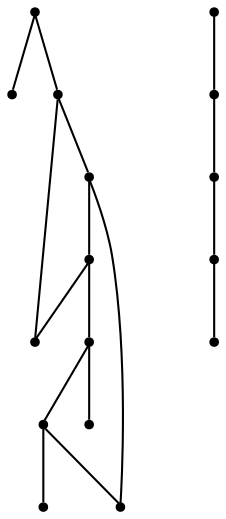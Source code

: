 graph {
  node [shape=point,comment="{\"directed\":false,\"doi\":\"10.1007/978-3-030-35802-0_3\",\"figure\":\"2 (3)\"}"]

  v0 [pos="1323.0264369627976,2237.0655144171237"]
  v1 [pos="1323.0264369627978,2130.7998879611478"]
  v2 [pos="1248.6384803451706,2237.0655144171237"]
  v3 [pos="1227.3851327327475,2237.0655144171237"]
  v4 [pos="1301.7719447588556,2166.2217634464732"]
  v5 [pos="1301.7719447588556,2192.788170060467"]
  v6 [pos="1301.7719447588556,2130.7998879611478"]
  v7 [pos="1248.6384803451708,2192.788170060467"]
  v8 [pos="1266.3496351497324,2148.365082836644"]
  v9 [pos="1266.3496351497324,2179.5029319490422"]
  v10 [pos="1266.3496351497324,2219.2088338072945"]
  v11 [pos="1340.7375917673594,2219.3545766744614"]
  v12 [pos="1227.3851327327475,2192.788170060467"]
  v13 [pos="1227.3851327327475,2166.2217634464732"]
  v14 [pos="1227.3851327327475,2130.7998879611478"]
  v15 [pos="1214.9873625226048,2148.527612840343"]

  v0 -- v1 [id="-1",pos="1323.0264369627976,2237.0655144171237 1323.0264369627978,2130.7998879611478 1323.0264369627978,2130.7998879611478 1323.0264369627978,2130.7998879611478"]
  v15 -- v8 [id="-2",pos="1214.9873625226048,2148.527612840343 1266.3496351497324,2148.365082836644 1266.3496351497324,2148.365082836644 1266.3496351497324,2148.365082836644"]
  v12 -- v13 [id="-3",pos="1227.3851327327475,2192.788170060467 1227.3851327327475,2166.2217634464732 1227.3851327327475,2166.2217634464732 1227.3851327327475,2166.2217634464732"]
  v13 -- v14 [id="-4",pos="1227.3851327327475,2166.2217634464732 1227.3851327327475,2130.7998879611478 1227.3851327327475,2130.7998879611478 1227.3851327327475,2130.7998879611478"]
  v12 -- v3 [id="-5",pos="1227.3851327327475,2192.788170060467 1227.3851327327475,2237.0655144171237 1227.3851327327475,2237.0655144171237 1227.3851327327475,2237.0655144171237"]
  v13 -- v4 [id="-6",pos="1227.3851327327475,2166.2217634464732 1301.7719447588556,2166.2217634464732 1301.7719447588556,2166.2217634464732 1301.7719447588556,2166.2217634464732"]
  v2 -- v7 [id="-7",pos="1248.6384803451706,2237.0655144171237 1248.6384803451708,2192.788170060467 1248.6384803451708,2192.788170060467 1248.6384803451708,2192.788170060467"]
  v7 -- v5 [id="-8",pos="1248.6384803451708,2192.788170060467 1301.7719447588556,2192.788170060467 1301.7719447588556,2192.788170060467 1301.7719447588556,2192.788170060467"]
  v7 -- v12 [id="-9",pos="1248.6384803451708,2192.788170060467 1227.3851327327475,2192.788170060467 1227.3851327327475,2192.788170060467 1227.3851327327475,2192.788170060467"]
  v10 -- v11 [id="-10",pos="1266.3496351497324,2219.2088338072945 1340.7375917673594,2219.3545766744614 1340.7375917673594,2219.3545766744614 1340.7375917673594,2219.3545766744614"]
  v2 -- v3 [id="-11",pos="1248.6384803451706,2237.0655144171237 1227.3851327327475,2237.0655144171237 1227.3851327327475,2237.0655144171237 1227.3851327327475,2237.0655144171237"]
  v8 -- v9 [id="-13",pos="1266.3496351497324,2148.365082836644 1266.3496351497324,2179.5029319490422 1266.3496351497324,2179.5029319490422 1266.3496351497324,2179.5029319490422"]
  v4 -- v6 [id="-14",pos="1301.7719447588556,2166.2217634464732 1301.7719447588556,2130.7998879611478 1301.7719447588556,2130.7998879611478 1301.7719447588556,2130.7998879611478"]
  v4 -- v5 [id="-16",pos="1301.7719447588556,2166.2217634464732 1301.7719447588556,2192.788170060467 1301.7719447588556,2192.788170060467 1301.7719447588556,2192.788170060467"]
  v0 -- v2 [id="-26",pos="1323.0264369627976,2237.0655144171237 1248.6384803451706,2237.0655144171237 1248.6384803451706,2237.0655144171237 1248.6384803451706,2237.0655144171237"]
  v9 -- v10 [id="-27",pos="1266.3496351497324,2179.5029319490422 1266.3496351497324,2219.2088338072945 1266.3496351497324,2219.2088338072945 1266.3496351497324,2219.2088338072945"]
}